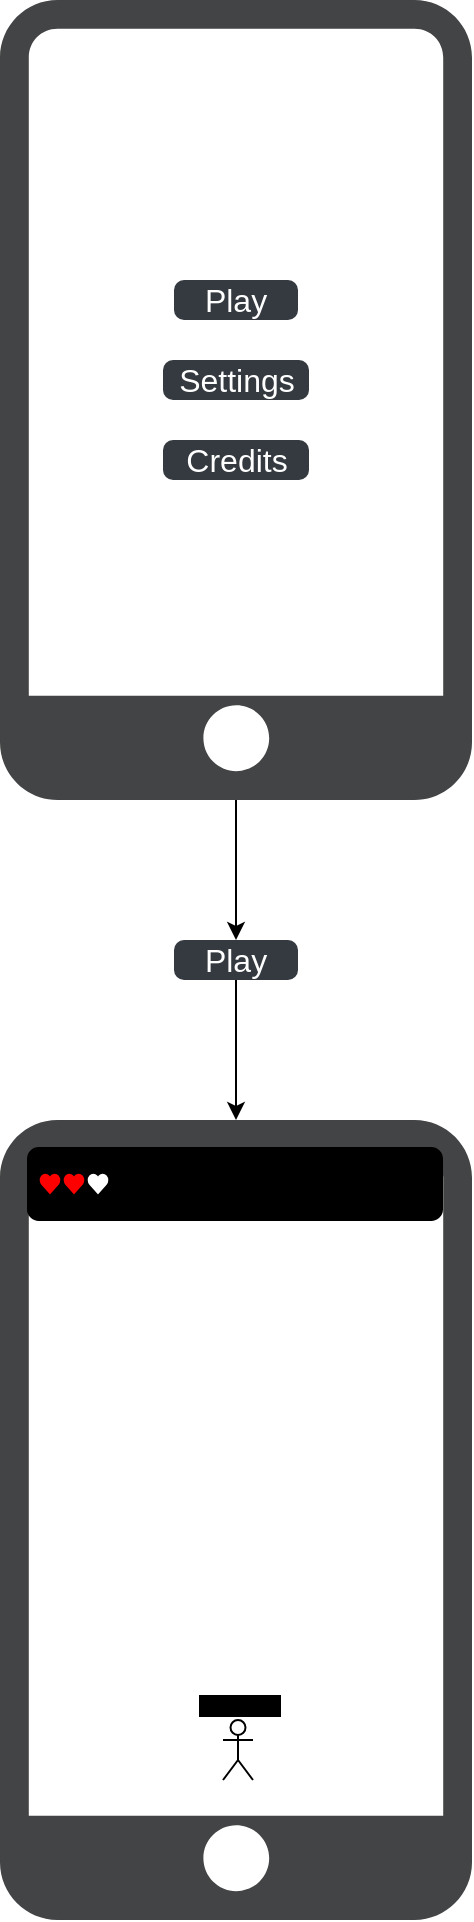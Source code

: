 <mxfile version="15.2.4" type="github">
  <diagram id="3Ae4rYN71YUyW5h60TO-" name="Page-1">
    <mxGraphModel dx="1240" dy="643" grid="1" gridSize="10" guides="1" tooltips="1" connect="1" arrows="1" fold="1" page="1" pageScale="1" pageWidth="850" pageHeight="1100" math="0" shadow="0">
      <root>
        <mxCell id="0" />
        <mxCell id="1" parent="0" />
        <mxCell id="XcxY55ZgRGtIY92PdKvF-15" style="edgeStyle=orthogonalEdgeStyle;rounded=0;orthogonalLoop=1;jettySize=auto;html=1;entryX=0.5;entryY=0;entryDx=0;entryDy=0;entryPerimeter=0;" edge="1" parent="1" source="XcxY55ZgRGtIY92PdKvF-7" target="XcxY55ZgRGtIY92PdKvF-14">
          <mxGeometry relative="1" as="geometry" />
        </mxCell>
        <mxCell id="XcxY55ZgRGtIY92PdKvF-7" value="" style="sketch=0;pointerEvents=1;shadow=0;dashed=0;html=1;strokeColor=none;fillColor=#434445;aspect=fixed;labelPosition=center;verticalLabelPosition=bottom;verticalAlign=top;align=center;outlineConnect=0;shape=mxgraph.vvd.phone;" vertex="1" parent="1">
          <mxGeometry x="40" y="40" width="236" height="400" as="geometry" />
        </mxCell>
        <mxCell id="XcxY55ZgRGtIY92PdKvF-8" value="Play" style="html=1;shadow=0;dashed=0;shape=mxgraph.bootstrap.rrect;rSize=5;strokeColor=none;strokeWidth=1;fillColor=#343A40;fontColor=#ffffff;whiteSpace=wrap;align=center;verticalAlign=middle;spacingLeft=0;fontStyle=0;fontSize=16;spacing=5;" vertex="1" parent="1">
          <mxGeometry x="127" y="180" width="62" height="20" as="geometry" />
        </mxCell>
        <mxCell id="XcxY55ZgRGtIY92PdKvF-9" value="Settings" style="html=1;shadow=0;dashed=0;shape=mxgraph.bootstrap.rrect;rSize=5;strokeColor=none;strokeWidth=1;fillColor=#343A40;fontColor=#ffffff;whiteSpace=wrap;align=center;verticalAlign=middle;spacingLeft=0;fontStyle=0;fontSize=16;spacing=5;" vertex="1" parent="1">
          <mxGeometry x="121.5" y="220" width="73" height="20" as="geometry" />
        </mxCell>
        <mxCell id="XcxY55ZgRGtIY92PdKvF-10" value="Credits" style="html=1;shadow=0;dashed=0;shape=mxgraph.bootstrap.rrect;rSize=5;strokeColor=none;strokeWidth=1;fillColor=#343A40;fontColor=#ffffff;whiteSpace=wrap;align=center;verticalAlign=middle;spacingLeft=0;fontStyle=0;fontSize=16;spacing=5;" vertex="1" parent="1">
          <mxGeometry x="121.5" y="260" width="73" height="20" as="geometry" />
        </mxCell>
        <mxCell id="XcxY55ZgRGtIY92PdKvF-11" value="" style="sketch=0;pointerEvents=1;shadow=0;dashed=0;html=1;strokeColor=none;fillColor=#434445;aspect=fixed;labelPosition=center;verticalLabelPosition=bottom;verticalAlign=top;align=center;outlineConnect=0;shape=mxgraph.vvd.phone;" vertex="1" parent="1">
          <mxGeometry x="40" y="600" width="236" height="400" as="geometry" />
        </mxCell>
        <mxCell id="XcxY55ZgRGtIY92PdKvF-16" style="edgeStyle=orthogonalEdgeStyle;rounded=0;orthogonalLoop=1;jettySize=auto;html=1;" edge="1" parent="1" source="XcxY55ZgRGtIY92PdKvF-14" target="XcxY55ZgRGtIY92PdKvF-11">
          <mxGeometry relative="1" as="geometry" />
        </mxCell>
        <mxCell id="XcxY55ZgRGtIY92PdKvF-14" value="Play" style="html=1;shadow=0;dashed=0;shape=mxgraph.bootstrap.rrect;rSize=5;strokeColor=none;strokeWidth=1;fillColor=#343A40;fontColor=#ffffff;whiteSpace=wrap;align=center;verticalAlign=middle;spacingLeft=0;fontStyle=0;fontSize=16;spacing=5;" vertex="1" parent="1">
          <mxGeometry x="127" y="510" width="62" height="20" as="geometry" />
        </mxCell>
        <mxCell id="XcxY55ZgRGtIY92PdKvF-17" value="" style="shape=umlActor;verticalLabelPosition=bottom;verticalAlign=top;html=1;outlineConnect=0;" vertex="1" parent="1">
          <mxGeometry x="151.5" y="900" width="15" height="30" as="geometry" />
        </mxCell>
        <mxCell id="XcxY55ZgRGtIY92PdKvF-22" value="" style="shape=image;html=1;verticalAlign=top;verticalLabelPosition=bottom;labelBackgroundColor=#ffffff;imageAspect=0;aspect=fixed;image=https://cdn1.iconfinder.com/data/icons/among-us-game-line/32/Among_Us_pet-128.png" vertex="1" parent="1">
          <mxGeometry x="160" y="650.5" width="47.5" height="47.5" as="geometry" />
        </mxCell>
        <mxCell id="XcxY55ZgRGtIY92PdKvF-23" value="" style="shape=image;html=1;verticalAlign=top;verticalLabelPosition=bottom;labelBackgroundColor=#ffffff;imageAspect=0;aspect=fixed;image=https://cdn2.iconfinder.com/data/icons/web-development-and-studio/512/33_Asteroid_astronomy_meteor_space_comet_space-128.png" vertex="1" parent="1">
          <mxGeometry x="79" y="760" width="48" height="48" as="geometry" />
        </mxCell>
        <mxCell id="XcxY55ZgRGtIY92PdKvF-24" value="" style="shape=image;html=1;verticalAlign=top;verticalLabelPosition=bottom;labelBackgroundColor=#ffffff;imageAspect=0;aspect=fixed;image=https://cdn1.iconfinder.com/data/icons/among-us-game-line/32/Among_Us_pet-128.png" vertex="1" parent="1">
          <mxGeometry x="207.5" y="650.5" width="47.5" height="47.5" as="geometry" />
        </mxCell>
        <mxCell id="XcxY55ZgRGtIY92PdKvF-25" value="" style="shape=image;html=1;verticalAlign=top;verticalLabelPosition=bottom;labelBackgroundColor=#ffffff;imageAspect=0;aspect=fixed;image=https://cdn2.iconfinder.com/data/icons/web-development-and-studio/512/33_Asteroid_astronomy_meteor_space_comet_space-128.png" vertex="1" parent="1">
          <mxGeometry x="207.5" y="810" width="28" height="28" as="geometry" />
        </mxCell>
        <mxCell id="XcxY55ZgRGtIY92PdKvF-26" value="" style="shape=image;html=1;verticalAlign=top;verticalLabelPosition=bottom;labelBackgroundColor=#ffffff;imageAspect=0;aspect=fixed;image=https://cdn4.iconfinder.com/data/icons/sports-outline-24-px/24/Ball_sport_tennis_game_play-128.png" vertex="1" parent="1">
          <mxGeometry x="121.5" y="850" width="28" height="28" as="geometry" />
        </mxCell>
        <mxCell id="XcxY55ZgRGtIY92PdKvF-27" value="" style="rounded=0;whiteSpace=wrap;html=1;fillColor=#000000;" vertex="1" parent="1">
          <mxGeometry x="140" y="888" width="40" height="10" as="geometry" />
        </mxCell>
        <mxCell id="XcxY55ZgRGtIY92PdKvF-30" value="" style="rounded=1;whiteSpace=wrap;html=1;fillColor=#000000;" vertex="1" parent="1">
          <mxGeometry x="54" y="614" width="207" height="36" as="geometry" />
        </mxCell>
        <mxCell id="XcxY55ZgRGtIY92PdKvF-32" value="" style="verticalLabelPosition=bottom;verticalAlign=top;html=1;shape=mxgraph.basic.heart;fillColor=#FF0000;" vertex="1" parent="1">
          <mxGeometry x="59" y="626" width="12" height="12" as="geometry" />
        </mxCell>
        <mxCell id="XcxY55ZgRGtIY92PdKvF-34" value="" style="verticalLabelPosition=bottom;verticalAlign=top;html=1;shape=mxgraph.basic.heart;fillColor=#FF0000;" vertex="1" parent="1">
          <mxGeometry x="71" y="626" width="12" height="12" as="geometry" />
        </mxCell>
        <mxCell id="XcxY55ZgRGtIY92PdKvF-35" value="" style="verticalLabelPosition=bottom;verticalAlign=top;html=1;shape=mxgraph.basic.heart;fillColor=#FFFFFF;" vertex="1" parent="1">
          <mxGeometry x="83" y="626" width="12" height="12" as="geometry" />
        </mxCell>
      </root>
    </mxGraphModel>
  </diagram>
</mxfile>
